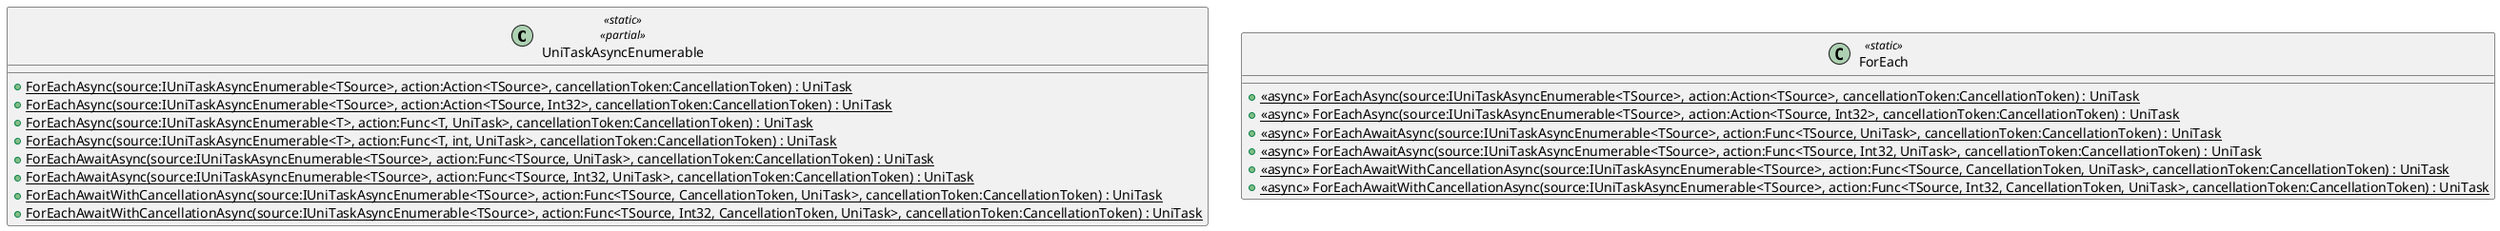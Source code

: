 @startuml
class UniTaskAsyncEnumerable <<static>> <<partial>> {
    + {static} ForEachAsync(source:IUniTaskAsyncEnumerable<TSource>, action:Action<TSource>, cancellationToken:CancellationToken) : UniTask
    + {static} ForEachAsync(source:IUniTaskAsyncEnumerable<TSource>, action:Action<TSource, Int32>, cancellationToken:CancellationToken) : UniTask
    + {static} ForEachAsync(source:IUniTaskAsyncEnumerable<T>, action:Func<T, UniTask>, cancellationToken:CancellationToken) : UniTask
    + {static} ForEachAsync(source:IUniTaskAsyncEnumerable<T>, action:Func<T, int, UniTask>, cancellationToken:CancellationToken) : UniTask
    + {static} ForEachAwaitAsync(source:IUniTaskAsyncEnumerable<TSource>, action:Func<TSource, UniTask>, cancellationToken:CancellationToken) : UniTask
    + {static} ForEachAwaitAsync(source:IUniTaskAsyncEnumerable<TSource>, action:Func<TSource, Int32, UniTask>, cancellationToken:CancellationToken) : UniTask
    + {static} ForEachAwaitWithCancellationAsync(source:IUniTaskAsyncEnumerable<TSource>, action:Func<TSource, CancellationToken, UniTask>, cancellationToken:CancellationToken) : UniTask
    + {static} ForEachAwaitWithCancellationAsync(source:IUniTaskAsyncEnumerable<TSource>, action:Func<TSource, Int32, CancellationToken, UniTask>, cancellationToken:CancellationToken) : UniTask
}
class ForEach <<static>> {
    + {static} <<async>> ForEachAsync(source:IUniTaskAsyncEnumerable<TSource>, action:Action<TSource>, cancellationToken:CancellationToken) : UniTask
    + {static} <<async>> ForEachAsync(source:IUniTaskAsyncEnumerable<TSource>, action:Action<TSource, Int32>, cancellationToken:CancellationToken) : UniTask
    + {static} <<async>> ForEachAwaitAsync(source:IUniTaskAsyncEnumerable<TSource>, action:Func<TSource, UniTask>, cancellationToken:CancellationToken) : UniTask
    + {static} <<async>> ForEachAwaitAsync(source:IUniTaskAsyncEnumerable<TSource>, action:Func<TSource, Int32, UniTask>, cancellationToken:CancellationToken) : UniTask
    + {static} <<async>> ForEachAwaitWithCancellationAsync(source:IUniTaskAsyncEnumerable<TSource>, action:Func<TSource, CancellationToken, UniTask>, cancellationToken:CancellationToken) : UniTask
    + {static} <<async>> ForEachAwaitWithCancellationAsync(source:IUniTaskAsyncEnumerable<TSource>, action:Func<TSource, Int32, CancellationToken, UniTask>, cancellationToken:CancellationToken) : UniTask
}
@enduml
